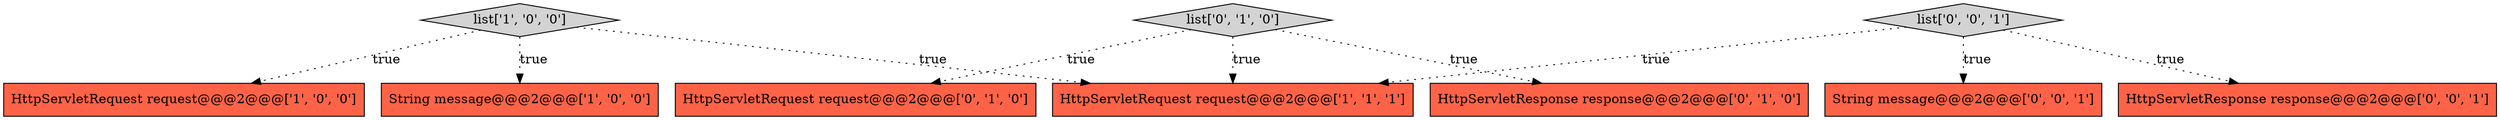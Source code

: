 digraph {
9 [style = filled, label = "list['0', '0', '1']", fillcolor = lightgray, shape = diamond image = "AAA0AAABBB3BBB"];
6 [style = filled, label = "HttpServletResponse response@@@2@@@['0', '1', '0']", fillcolor = tomato, shape = box image = "AAA0AAABBB2BBB"];
3 [style = filled, label = "HttpServletRequest request@@@2@@@['1', '1', '1']", fillcolor = tomato, shape = box image = "AAA0AAABBB1BBB"];
7 [style = filled, label = "String message@@@2@@@['0', '0', '1']", fillcolor = tomato, shape = box image = "AAA0AAABBB3BBB"];
1 [style = filled, label = "list['1', '0', '0']", fillcolor = lightgray, shape = diamond image = "AAA0AAABBB1BBB"];
2 [style = filled, label = "HttpServletRequest request@@@2@@@['1', '0', '0']", fillcolor = tomato, shape = box image = "AAA0AAABBB1BBB"];
5 [style = filled, label = "list['0', '1', '0']", fillcolor = lightgray, shape = diamond image = "AAA0AAABBB2BBB"];
4 [style = filled, label = "HttpServletRequest request@@@2@@@['0', '1', '0']", fillcolor = tomato, shape = box image = "AAA0AAABBB2BBB"];
8 [style = filled, label = "HttpServletResponse response@@@2@@@['0', '0', '1']", fillcolor = tomato, shape = box image = "AAA0AAABBB3BBB"];
0 [style = filled, label = "String message@@@2@@@['1', '0', '0']", fillcolor = tomato, shape = box image = "AAA0AAABBB1BBB"];
5->6 [style = dotted, label="true"];
1->0 [style = dotted, label="true"];
9->8 [style = dotted, label="true"];
9->7 [style = dotted, label="true"];
1->2 [style = dotted, label="true"];
5->3 [style = dotted, label="true"];
9->3 [style = dotted, label="true"];
5->4 [style = dotted, label="true"];
1->3 [style = dotted, label="true"];
}
